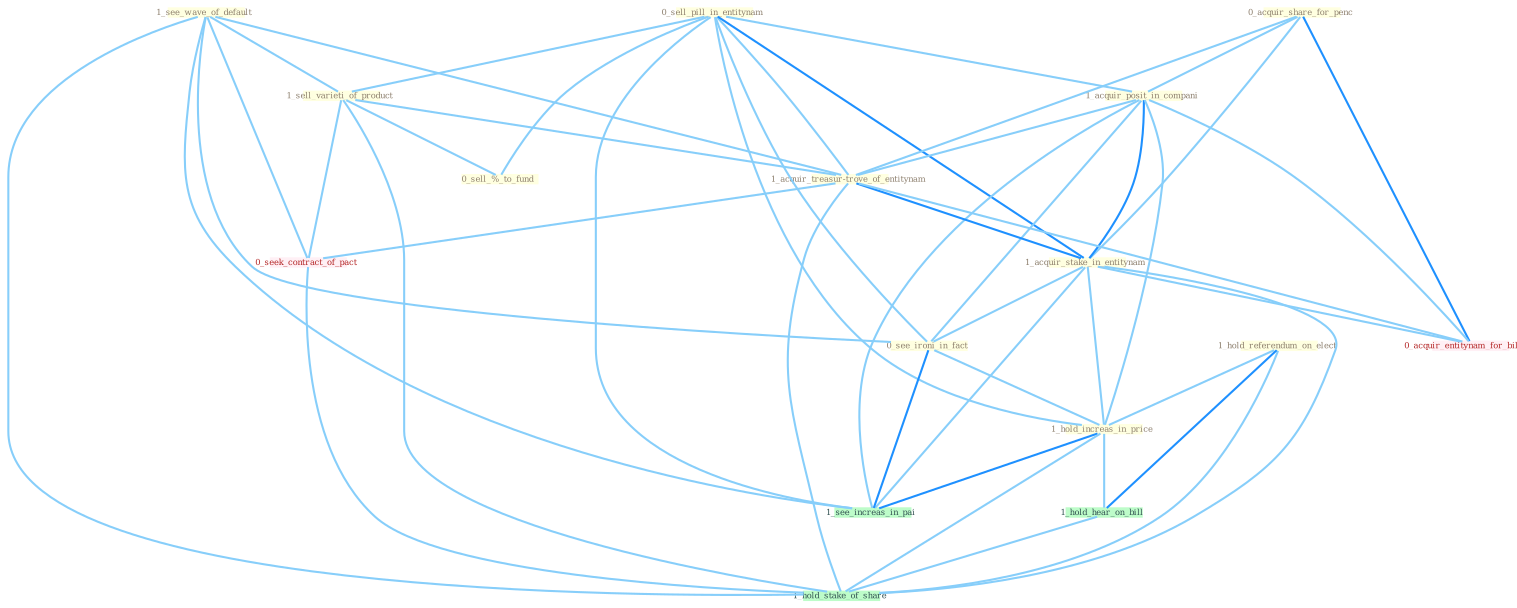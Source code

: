 Graph G{ 
    node
    [shape=polygon,style=filled,width=.5,height=.06,color="#BDFCC9",fixedsize=true,fontsize=4,
    fontcolor="#2f4f4f"];
    {node
    [color="#ffffe0", fontcolor="#8b7d6b"] "0_sell_pill_in_entitynam " "1_see_wave_of_default " "0_acquir_share_for_penc " "1_sell_varieti_of_product " "1_acquir_posit_in_compani " "1_acquir_treasur-trove_of_entitynam " "0_sell_%_to_fund " "1_hold_referendum_on_elect " "1_acquir_stake_in_entitynam " "0_see_ironi_in_fact " "1_hold_increas_in_price "}
{node [color="#fff0f5", fontcolor="#b22222"] "0_seek_contract_of_pact " "0_acquir_entitynam_for_billion "}
edge [color="#B0E2FF"];

	"0_sell_pill_in_entitynam " -- "1_sell_varieti_of_product " [w="1", color="#87cefa" ];
	"0_sell_pill_in_entitynam " -- "1_acquir_posit_in_compani " [w="1", color="#87cefa" ];
	"0_sell_pill_in_entitynam " -- "1_acquir_treasur-trove_of_entitynam " [w="1", color="#87cefa" ];
	"0_sell_pill_in_entitynam " -- "0_sell_%_to_fund " [w="1", color="#87cefa" ];
	"0_sell_pill_in_entitynam " -- "1_acquir_stake_in_entitynam " [w="2", color="#1e90ff" , len=0.8];
	"0_sell_pill_in_entitynam " -- "0_see_ironi_in_fact " [w="1", color="#87cefa" ];
	"0_sell_pill_in_entitynam " -- "1_hold_increas_in_price " [w="1", color="#87cefa" ];
	"0_sell_pill_in_entitynam " -- "1_see_increas_in_pai " [w="1", color="#87cefa" ];
	"1_see_wave_of_default " -- "1_sell_varieti_of_product " [w="1", color="#87cefa" ];
	"1_see_wave_of_default " -- "1_acquir_treasur-trove_of_entitynam " [w="1", color="#87cefa" ];
	"1_see_wave_of_default " -- "0_see_ironi_in_fact " [w="1", color="#87cefa" ];
	"1_see_wave_of_default " -- "0_seek_contract_of_pact " [w="1", color="#87cefa" ];
	"1_see_wave_of_default " -- "1_see_increas_in_pai " [w="1", color="#87cefa" ];
	"1_see_wave_of_default " -- "1_hold_stake_of_share " [w="1", color="#87cefa" ];
	"0_acquir_share_for_penc " -- "1_acquir_posit_in_compani " [w="1", color="#87cefa" ];
	"0_acquir_share_for_penc " -- "1_acquir_treasur-trove_of_entitynam " [w="1", color="#87cefa" ];
	"0_acquir_share_for_penc " -- "1_acquir_stake_in_entitynam " [w="1", color="#87cefa" ];
	"0_acquir_share_for_penc " -- "0_acquir_entitynam_for_billion " [w="2", color="#1e90ff" , len=0.8];
	"1_sell_varieti_of_product " -- "1_acquir_treasur-trove_of_entitynam " [w="1", color="#87cefa" ];
	"1_sell_varieti_of_product " -- "0_sell_%_to_fund " [w="1", color="#87cefa" ];
	"1_sell_varieti_of_product " -- "0_seek_contract_of_pact " [w="1", color="#87cefa" ];
	"1_sell_varieti_of_product " -- "1_hold_stake_of_share " [w="1", color="#87cefa" ];
	"1_acquir_posit_in_compani " -- "1_acquir_treasur-trove_of_entitynam " [w="1", color="#87cefa" ];
	"1_acquir_posit_in_compani " -- "1_acquir_stake_in_entitynam " [w="2", color="#1e90ff" , len=0.8];
	"1_acquir_posit_in_compani " -- "0_see_ironi_in_fact " [w="1", color="#87cefa" ];
	"1_acquir_posit_in_compani " -- "1_hold_increas_in_price " [w="1", color="#87cefa" ];
	"1_acquir_posit_in_compani " -- "0_acquir_entitynam_for_billion " [w="1", color="#87cefa" ];
	"1_acquir_posit_in_compani " -- "1_see_increas_in_pai " [w="1", color="#87cefa" ];
	"1_acquir_treasur-trove_of_entitynam " -- "1_acquir_stake_in_entitynam " [w="2", color="#1e90ff" , len=0.8];
	"1_acquir_treasur-trove_of_entitynam " -- "0_seek_contract_of_pact " [w="1", color="#87cefa" ];
	"1_acquir_treasur-trove_of_entitynam " -- "0_acquir_entitynam_for_billion " [w="1", color="#87cefa" ];
	"1_acquir_treasur-trove_of_entitynam " -- "1_hold_stake_of_share " [w="1", color="#87cefa" ];
	"1_hold_referendum_on_elect " -- "1_hold_increas_in_price " [w="1", color="#87cefa" ];
	"1_hold_referendum_on_elect " -- "1_hold_hear_on_bill " [w="2", color="#1e90ff" , len=0.8];
	"1_hold_referendum_on_elect " -- "1_hold_stake_of_share " [w="1", color="#87cefa" ];
	"1_acquir_stake_in_entitynam " -- "0_see_ironi_in_fact " [w="1", color="#87cefa" ];
	"1_acquir_stake_in_entitynam " -- "1_hold_increas_in_price " [w="1", color="#87cefa" ];
	"1_acquir_stake_in_entitynam " -- "0_acquir_entitynam_for_billion " [w="1", color="#87cefa" ];
	"1_acquir_stake_in_entitynam " -- "1_see_increas_in_pai " [w="1", color="#87cefa" ];
	"1_acquir_stake_in_entitynam " -- "1_hold_stake_of_share " [w="1", color="#87cefa" ];
	"0_see_ironi_in_fact " -- "1_hold_increas_in_price " [w="1", color="#87cefa" ];
	"0_see_ironi_in_fact " -- "1_see_increas_in_pai " [w="2", color="#1e90ff" , len=0.8];
	"1_hold_increas_in_price " -- "1_see_increas_in_pai " [w="2", color="#1e90ff" , len=0.8];
	"1_hold_increas_in_price " -- "1_hold_hear_on_bill " [w="1", color="#87cefa" ];
	"1_hold_increas_in_price " -- "1_hold_stake_of_share " [w="1", color="#87cefa" ];
	"0_seek_contract_of_pact " -- "1_hold_stake_of_share " [w="1", color="#87cefa" ];
	"1_hold_hear_on_bill " -- "1_hold_stake_of_share " [w="1", color="#87cefa" ];
}